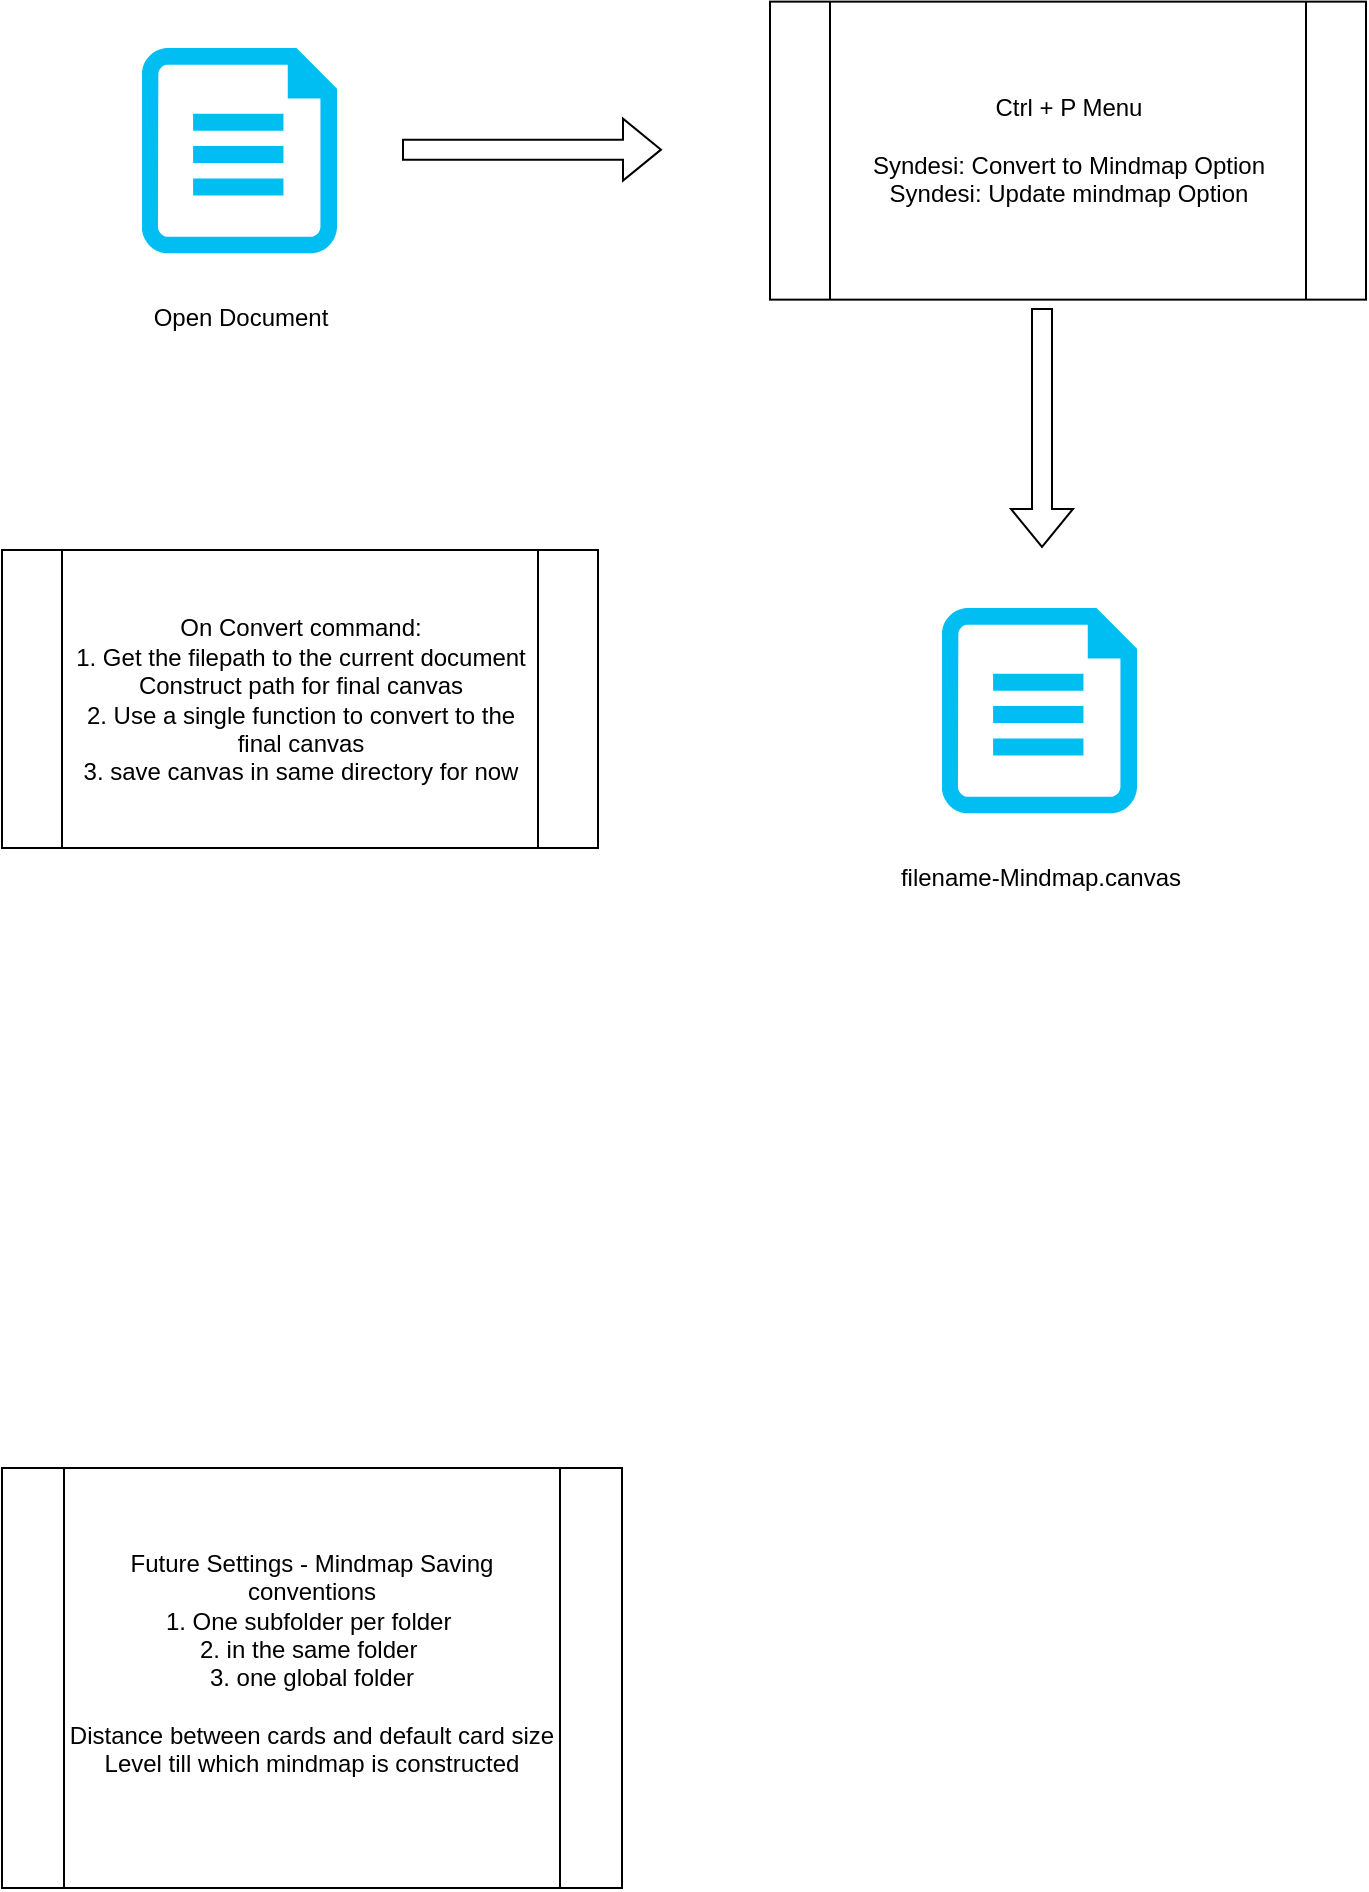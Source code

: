 <mxfile version="24.6.2" type="github">
  <diagram name="Page-1" id="XASISeEGozsNvg2EYDIV">
    <mxGraphModel dx="1221" dy="626" grid="1" gridSize="10" guides="1" tooltips="1" connect="1" arrows="1" fold="1" page="1" pageScale="1" pageWidth="827" pageHeight="1169" math="0" shadow="0">
      <root>
        <mxCell id="0" />
        <mxCell id="1" parent="0" />
        <mxCell id="hrmtBR6GyVlA4JZVkxeB-1" value="" style="verticalLabelPosition=bottom;html=1;verticalAlign=top;align=center;strokeColor=none;fillColor=#00BEF2;shape=mxgraph.azure.file;pointerEvents=1;" vertex="1" parent="1">
          <mxGeometry x="100" y="140" width="97.5" height="102.63" as="geometry" />
        </mxCell>
        <mxCell id="hrmtBR6GyVlA4JZVkxeB-2" value="Open Document" style="text;html=1;align=center;verticalAlign=middle;resizable=0;points=[];autosize=1;strokeColor=none;fillColor=none;" vertex="1" parent="1">
          <mxGeometry x="93.75" y="260" width="110" height="30" as="geometry" />
        </mxCell>
        <mxCell id="hrmtBR6GyVlA4JZVkxeB-3" value="" style="shape=flexArrow;endArrow=classic;html=1;rounded=0;" edge="1" parent="1">
          <mxGeometry width="50" height="50" relative="1" as="geometry">
            <mxPoint x="230" y="190.82" as="sourcePoint" />
            <mxPoint x="360" y="190.82" as="targetPoint" />
          </mxGeometry>
        </mxCell>
        <mxCell id="hrmtBR6GyVlA4JZVkxeB-4" value="Ctrl + P Menu&lt;br&gt;&lt;br&gt;Syndesi: Convert to Mindmap Option&lt;div&gt;Syndesi: Update mindmap Option&lt;br&gt;&lt;/div&gt;" style="shape=process;whiteSpace=wrap;html=1;backgroundOutline=1;" vertex="1" parent="1">
          <mxGeometry x="414" y="116.82" width="298" height="149" as="geometry" />
        </mxCell>
        <mxCell id="hrmtBR6GyVlA4JZVkxeB-8" value="" style="shape=flexArrow;endArrow=classic;html=1;rounded=0;" edge="1" parent="1">
          <mxGeometry width="50" height="50" relative="1" as="geometry">
            <mxPoint x="550" y="270" as="sourcePoint" />
            <mxPoint x="550" y="390" as="targetPoint" />
          </mxGeometry>
        </mxCell>
        <mxCell id="hrmtBR6GyVlA4JZVkxeB-9" value="" style="verticalLabelPosition=bottom;html=1;verticalAlign=top;align=center;strokeColor=none;fillColor=#00BEF2;shape=mxgraph.azure.file;pointerEvents=1;" vertex="1" parent="1">
          <mxGeometry x="500" y="420" width="97.5" height="102.63" as="geometry" />
        </mxCell>
        <mxCell id="hrmtBR6GyVlA4JZVkxeB-10" value="filename-Mindmap.canvas" style="text;html=1;align=center;verticalAlign=middle;resizable=0;points=[];autosize=1;strokeColor=none;fillColor=none;" vertex="1" parent="1">
          <mxGeometry x="468.75" y="540" width="160" height="30" as="geometry" />
        </mxCell>
        <mxCell id="hrmtBR6GyVlA4JZVkxeB-14" value="&lt;div&gt;On Convert command:&lt;/div&gt;&lt;div&gt;1. Get the filepath to the current document&lt;/div&gt;&lt;div&gt;Construct path for final canvas&lt;/div&gt;&lt;div&gt;2. Use a single function to convert to the final canvas&lt;/div&gt;&lt;div&gt;3. save canvas in same directory for now&lt;/div&gt;" style="shape=process;whiteSpace=wrap;html=1;backgroundOutline=1;" vertex="1" parent="1">
          <mxGeometry x="30" y="391" width="298" height="149" as="geometry" />
        </mxCell>
        <mxCell id="hrmtBR6GyVlA4JZVkxeB-15" value="Future Settings - Mindmap Saving conventions&lt;div&gt;1. One subfolder per folder&amp;nbsp;&lt;/div&gt;&lt;div&gt;2. in the same folder&amp;nbsp;&lt;/div&gt;&lt;div&gt;3. one global folder&lt;/div&gt;&lt;div&gt;&lt;br&gt;&lt;/div&gt;&lt;div&gt;Distance between cards and default card size&lt;/div&gt;&lt;div&gt;Level till which mindmap is constructed&lt;/div&gt;&lt;div&gt;&lt;br&gt;&lt;/div&gt;" style="shape=process;whiteSpace=wrap;html=1;backgroundOutline=1;" vertex="1" parent="1">
          <mxGeometry x="30" y="850" width="310" height="210" as="geometry" />
        </mxCell>
      </root>
    </mxGraphModel>
  </diagram>
</mxfile>
